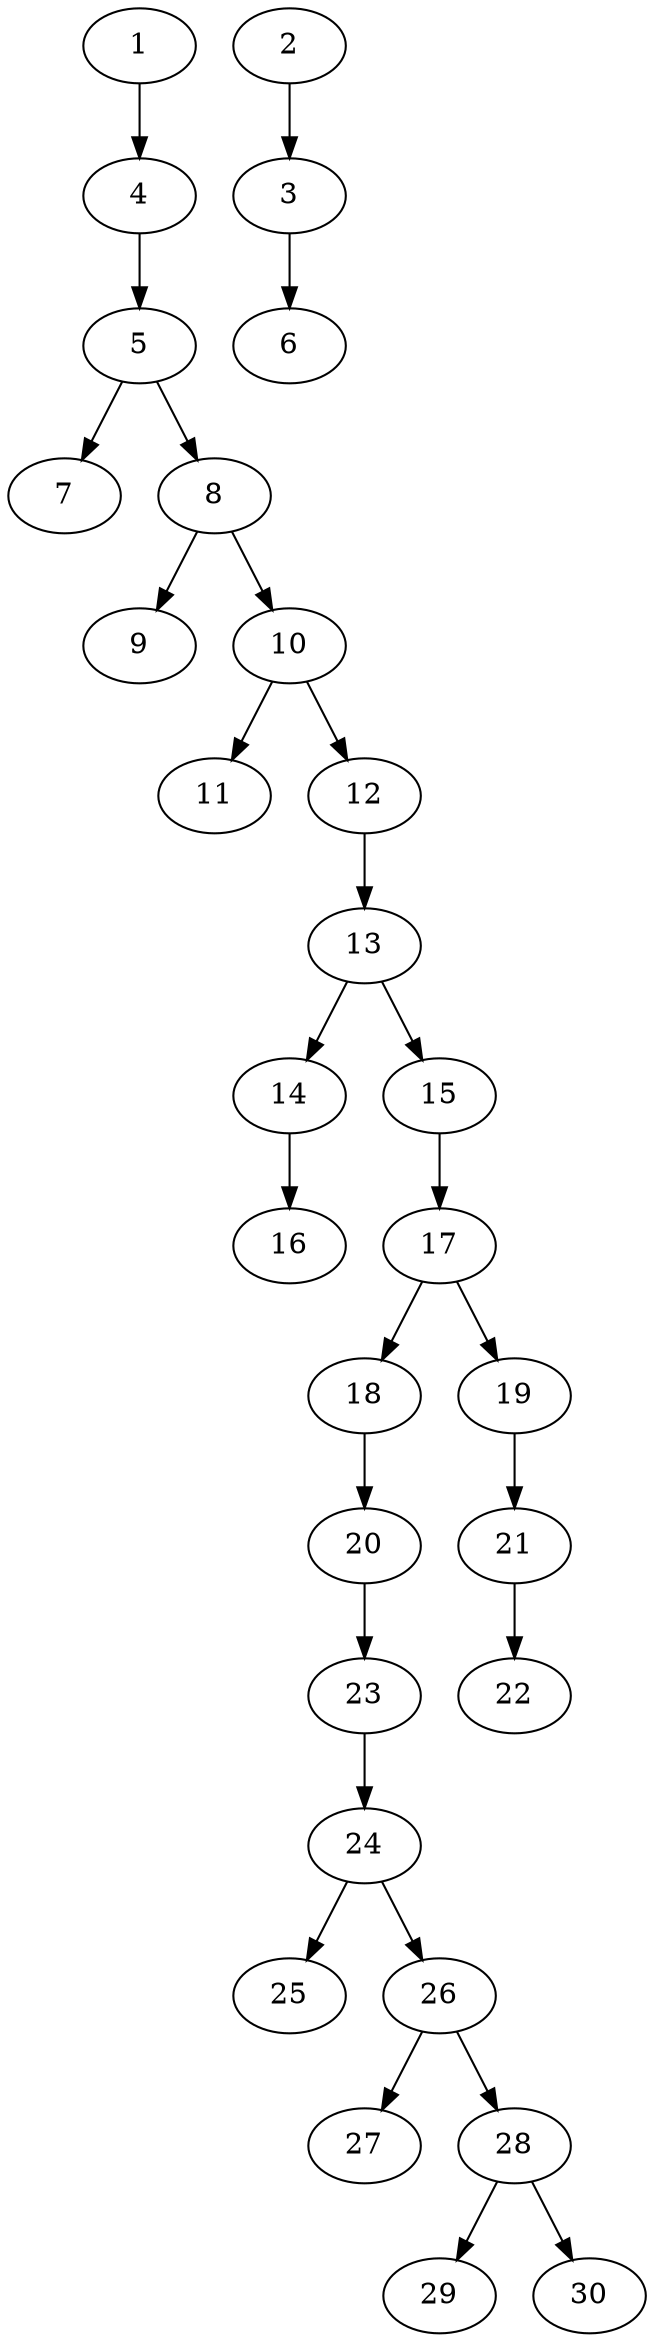 // DAG automatically generated by daggen at Thu Oct  3 14:04:18 2019
// ./daggen --dot -n 30 --ccr 0.4 --fat 0.3 --regular 0.7 --density 0.5 --mindata 5242880 --maxdata 52428800 
digraph G {
  1 [size="45457920", alpha="0.02", expect_size="18183168"] 
  1 -> 4 [size ="18183168"]
  2 [size="57095680", alpha="0.06", expect_size="22838272"] 
  2 -> 3 [size ="22838272"]
  3 [size="33205760", alpha="0.01", expect_size="13282304"] 
  3 -> 6 [size ="13282304"]
  4 [size="30607360", alpha="0.05", expect_size="12242944"] 
  4 -> 5 [size ="12242944"]
  5 [size="46955520", alpha="0.12", expect_size="18782208"] 
  5 -> 7 [size ="18782208"]
  5 -> 8 [size ="18782208"]
  6 [size="129520640", alpha="0.11", expect_size="51808256"] 
  7 [size="74017280", alpha="0.07", expect_size="29606912"] 
  8 [size="115688960", alpha="0.02", expect_size="46275584"] 
  8 -> 9 [size ="46275584"]
  8 -> 10 [size ="46275584"]
  9 [size="107054080", alpha="0.16", expect_size="42821632"] 
  10 [size="25095680", alpha="0.09", expect_size="10038272"] 
  10 -> 11 [size ="10038272"]
  10 -> 12 [size ="10038272"]
  11 [size="102489600", alpha="0.20", expect_size="40995840"] 
  12 [size="113469440", alpha="0.09", expect_size="45387776"] 
  12 -> 13 [size ="45387776"]
  13 [size="30656000", alpha="0.16", expect_size="12262400"] 
  13 -> 14 [size ="12262400"]
  13 -> 15 [size ="12262400"]
  14 [size="35028480", alpha="0.19", expect_size="14011392"] 
  14 -> 16 [size ="14011392"]
  15 [size="62315520", alpha="0.09", expect_size="24926208"] 
  15 -> 17 [size ="24926208"]
  16 [size="15477760", alpha="0.11", expect_size="6191104"] 
  17 [size="78663680", alpha="0.07", expect_size="31465472"] 
  17 -> 18 [size ="31465472"]
  17 -> 19 [size ="31465472"]
  18 [size="121013760", alpha="0.19", expect_size="48405504"] 
  18 -> 20 [size ="48405504"]
  19 [size="130744320", alpha="0.04", expect_size="52297728"] 
  19 -> 21 [size ="52297728"]
  20 [size="105574400", alpha="0.04", expect_size="42229760"] 
  20 -> 23 [size ="42229760"]
  21 [size="39971840", alpha="0.09", expect_size="15988736"] 
  21 -> 22 [size ="15988736"]
  22 [size="37752320", alpha="0.02", expect_size="15100928"] 
  23 [size="92392960", alpha="0.18", expect_size="36957184"] 
  23 -> 24 [size ="36957184"]
  24 [size="66570240", alpha="0.17", expect_size="26628096"] 
  24 -> 25 [size ="26628096"]
  24 -> 26 [size ="26628096"]
  25 [size="61839360", alpha="0.02", expect_size="24735744"] 
  26 [size="113292800", alpha="0.07", expect_size="45317120"] 
  26 -> 27 [size ="45317120"]
  26 -> 28 [size ="45317120"]
  27 [size="57428480", alpha="0.02", expect_size="22971392"] 
  28 [size="100920320", alpha="0.14", expect_size="40368128"] 
  28 -> 29 [size ="40368128"]
  28 -> 30 [size ="40368128"]
  29 [size="95027200", alpha="0.03", expect_size="38010880"] 
  30 [size="116682240", alpha="0.13", expect_size="46672896"] 
}
